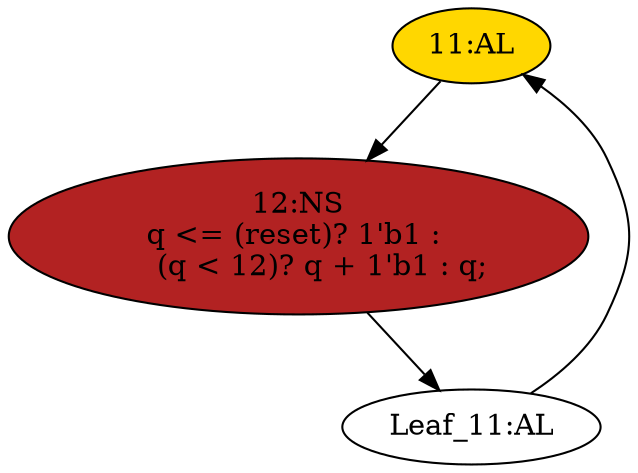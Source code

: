 strict digraph "compose( ,  )" {
	node [label="\N"];
	"11:AL"	[ast="<pyverilog.vparser.ast.Always object at 0x7fe1d6cc37d0>",
		clk_sens=True,
		fillcolor=gold,
		label="11:AL",
		sens="['clk']",
		statements="[]",
		style=filled,
		typ=Always,
		use_var="['reset', 'q']"];
	"12:NS"	[ast="<pyverilog.vparser.ast.NonblockingSubstitution object at 0x7fe1d6db5690>",
		fillcolor=firebrick,
		label="12:NS
q <= (reset)? 1'b1 : 
     (q < 12)? q + 1'b1 : q;",
		statements="[<pyverilog.vparser.ast.NonblockingSubstitution object at 0x7fe1d6db5690>]",
		style=filled,
		typ=NonblockingSubstitution];
	"11:AL" -> "12:NS"	[cond="[]",
		lineno=None];
	"Leaf_11:AL"	[def_var="['q']",
		label="Leaf_11:AL"];
	"12:NS" -> "Leaf_11:AL"	[cond="[]",
		lineno=None];
	"Leaf_11:AL" -> "11:AL";
}
